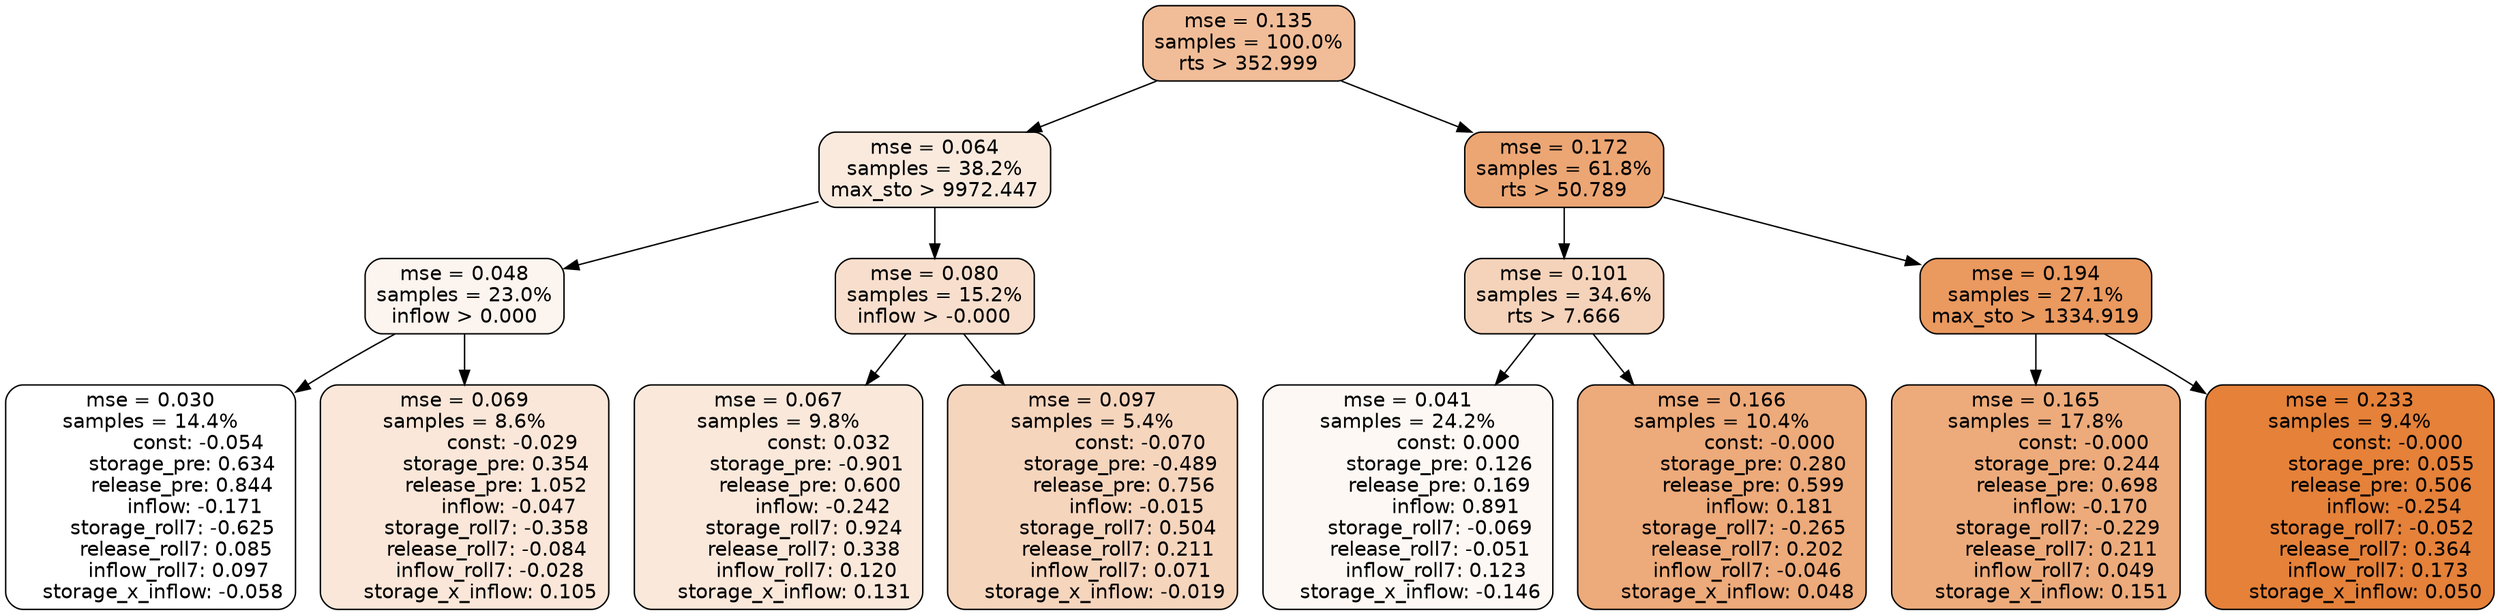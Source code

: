 digraph tree {
node [shape=rectangle, style="filled, rounded", color="black", fontname=helvetica] ;
edge [fontname=helvetica] ;
	"0" [label="mse = 0.135
samples = 100.0%
rts > 352.999", fillcolor="#f1bd98"]
	"8" [label="mse = 0.064
samples = 38.2%
max_sto > 9972.447", fillcolor="#faeade"]
	"1" [label="mse = 0.172
samples = 61.8%
rts > 50.789", fillcolor="#eca674"]
	"9" [label="mse = 0.048
samples = 23.0%
inflow > 0.000", fillcolor="#fcf4ee"]
	"12" [label="mse = 0.080
samples = 15.2%
inflow > -0.000", fillcolor="#f8dfcd"]
	"2" [label="mse = 0.101
samples = 34.6%
rts > 7.666", fillcolor="#f5d3ba"]
	"5" [label="mse = 0.194
samples = 27.1%
max_sto > 1334.919", fillcolor="#ea995f"]
	"10" [label="mse = 0.030
samples = 14.4%
               const: -0.054
          storage_pre: 0.634
          release_pre: 0.844
              inflow: -0.171
       storage_roll7: -0.625
        release_roll7: 0.085
         inflow_roll7: 0.097
    storage_x_inflow: -0.058", fillcolor="#ffffff"]
	"11" [label="mse = 0.069
samples = 8.6%
               const: -0.029
          storage_pre: 0.354
          release_pre: 1.052
              inflow: -0.047
       storage_roll7: -0.358
       release_roll7: -0.084
        inflow_roll7: -0.028
     storage_x_inflow: 0.105", fillcolor="#fae7d9"]
	"13" [label="mse = 0.067
samples = 9.8%
                const: 0.032
         storage_pre: -0.901
          release_pre: 0.600
              inflow: -0.242
        storage_roll7: 0.924
        release_roll7: 0.338
         inflow_roll7: 0.120
     storage_x_inflow: 0.131", fillcolor="#fae8db"]
	"14" [label="mse = 0.097
samples = 5.4%
               const: -0.070
         storage_pre: -0.489
          release_pre: 0.756
              inflow: -0.015
        storage_roll7: 0.504
        release_roll7: 0.211
         inflow_roll7: 0.071
    storage_x_inflow: -0.019", fillcolor="#f6d5bd"]
	"3" [label="mse = 0.041
samples = 24.2%
                const: 0.000
          storage_pre: 0.126
          release_pre: 0.169
               inflow: 0.891
       storage_roll7: -0.069
       release_roll7: -0.051
         inflow_roll7: 0.123
    storage_x_inflow: -0.146", fillcolor="#fdf8f4"]
	"4" [label="mse = 0.166
samples = 10.4%
               const: -0.000
          storage_pre: 0.280
          release_pre: 0.599
               inflow: 0.181
       storage_roll7: -0.265
        release_roll7: 0.202
        inflow_roll7: -0.046
     storage_x_inflow: 0.048", fillcolor="#edaa7a"]
	"6" [label="mse = 0.165
samples = 17.8%
               const: -0.000
          storage_pre: 0.244
          release_pre: 0.698
              inflow: -0.170
       storage_roll7: -0.229
        release_roll7: 0.211
         inflow_roll7: 0.049
     storage_x_inflow: 0.151", fillcolor="#edab7b"]
	"7" [label="mse = 0.233
samples = 9.4%
               const: -0.000
          storage_pre: 0.055
          release_pre: 0.506
              inflow: -0.254
       storage_roll7: -0.052
        release_roll7: 0.364
         inflow_roll7: 0.173
     storage_x_inflow: 0.050", fillcolor="#e58139"]

	"0" -> "1"
	"0" -> "8"
	"8" -> "9"
	"8" -> "12"
	"1" -> "2"
	"1" -> "5"
	"9" -> "10"
	"9" -> "11"
	"12" -> "13"
	"12" -> "14"
	"2" -> "3"
	"2" -> "4"
	"5" -> "6"
	"5" -> "7"
}